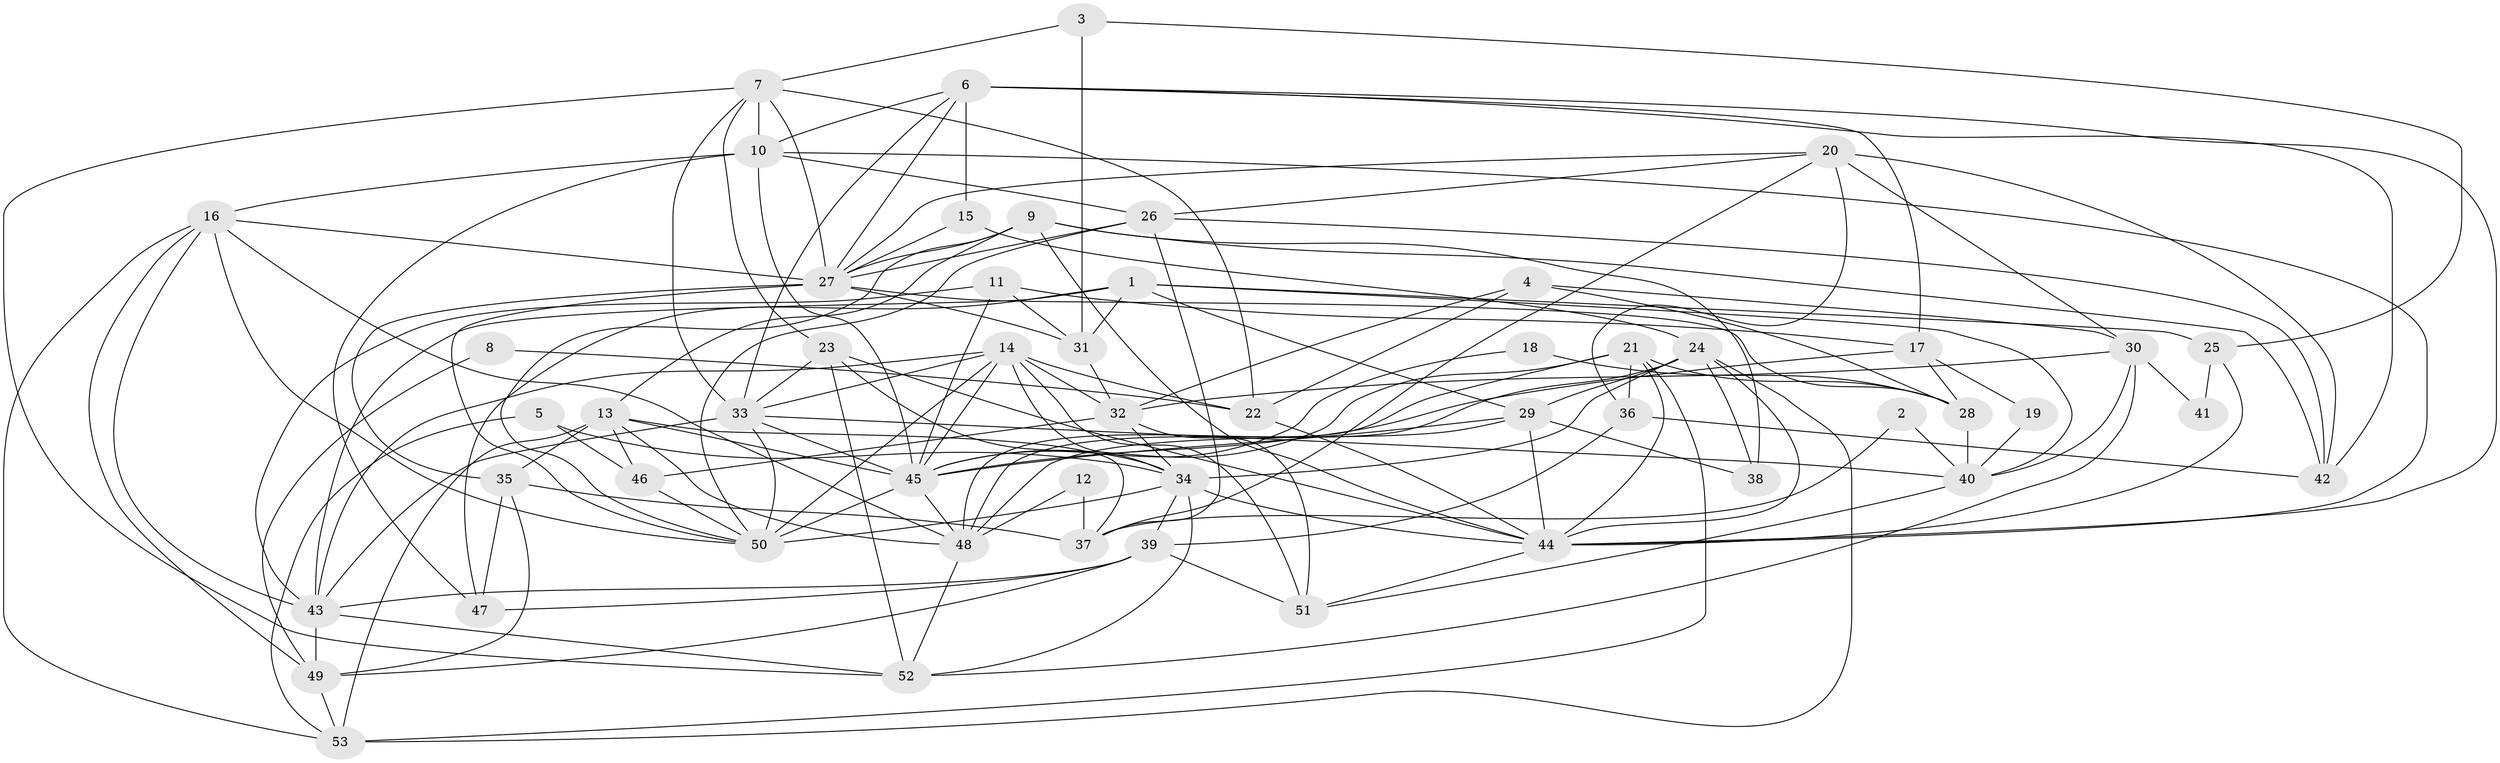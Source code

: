 // original degree distribution, {4: 0.29245283018867924, 5: 0.20754716981132076, 2: 0.11320754716981132, 3: 0.2641509433962264, 6: 0.09433962264150944, 7: 0.018867924528301886, 8: 0.009433962264150943}
// Generated by graph-tools (version 1.1) at 2025/50/03/09/25 03:50:12]
// undirected, 53 vertices, 150 edges
graph export_dot {
graph [start="1"]
  node [color=gray90,style=filled];
  1;
  2;
  3;
  4;
  5;
  6;
  7;
  8;
  9;
  10;
  11;
  12;
  13;
  14;
  15;
  16;
  17;
  18;
  19;
  20;
  21;
  22;
  23;
  24;
  25;
  26;
  27;
  28;
  29;
  30;
  31;
  32;
  33;
  34;
  35;
  36;
  37;
  38;
  39;
  40;
  41;
  42;
  43;
  44;
  45;
  46;
  47;
  48;
  49;
  50;
  51;
  52;
  53;
  1 -- 25 [weight=1.0];
  1 -- 29 [weight=1.0];
  1 -- 31 [weight=1.0];
  1 -- 40 [weight=1.0];
  1 -- 43 [weight=1.0];
  1 -- 47 [weight=1.0];
  2 -- 37 [weight=1.0];
  2 -- 40 [weight=1.0];
  3 -- 7 [weight=1.0];
  3 -- 25 [weight=1.0];
  3 -- 31 [weight=1.0];
  4 -- 22 [weight=1.0];
  4 -- 28 [weight=1.0];
  4 -- 30 [weight=1.0];
  4 -- 32 [weight=1.0];
  5 -- 34 [weight=1.0];
  5 -- 46 [weight=1.0];
  5 -- 53 [weight=1.0];
  6 -- 10 [weight=1.0];
  6 -- 15 [weight=1.0];
  6 -- 17 [weight=1.0];
  6 -- 27 [weight=1.0];
  6 -- 33 [weight=1.0];
  6 -- 42 [weight=1.0];
  6 -- 44 [weight=1.0];
  7 -- 10 [weight=1.0];
  7 -- 22 [weight=1.0];
  7 -- 23 [weight=1.0];
  7 -- 27 [weight=1.0];
  7 -- 33 [weight=1.0];
  7 -- 52 [weight=1.0];
  8 -- 22 [weight=1.0];
  8 -- 49 [weight=1.0];
  9 -- 13 [weight=1.0];
  9 -- 27 [weight=1.0];
  9 -- 38 [weight=1.0];
  9 -- 42 [weight=1.0];
  9 -- 44 [weight=1.0];
  9 -- 50 [weight=1.0];
  10 -- 16 [weight=1.0];
  10 -- 26 [weight=1.0];
  10 -- 44 [weight=1.0];
  10 -- 45 [weight=1.0];
  10 -- 47 [weight=1.0];
  11 -- 17 [weight=1.0];
  11 -- 31 [weight=1.0];
  11 -- 43 [weight=1.0];
  11 -- 45 [weight=1.0];
  12 -- 37 [weight=1.0];
  12 -- 48 [weight=2.0];
  13 -- 35 [weight=1.0];
  13 -- 37 [weight=1.0];
  13 -- 45 [weight=1.0];
  13 -- 46 [weight=1.0];
  13 -- 48 [weight=1.0];
  13 -- 53 [weight=1.0];
  14 -- 22 [weight=1.0];
  14 -- 32 [weight=1.0];
  14 -- 33 [weight=1.0];
  14 -- 34 [weight=1.0];
  14 -- 43 [weight=1.0];
  14 -- 45 [weight=1.0];
  14 -- 50 [weight=1.0];
  14 -- 51 [weight=1.0];
  15 -- 24 [weight=1.0];
  15 -- 27 [weight=1.0];
  16 -- 27 [weight=1.0];
  16 -- 43 [weight=1.0];
  16 -- 48 [weight=1.0];
  16 -- 49 [weight=1.0];
  16 -- 50 [weight=1.0];
  16 -- 53 [weight=1.0];
  17 -- 19 [weight=1.0];
  17 -- 28 [weight=1.0];
  17 -- 45 [weight=1.0];
  18 -- 28 [weight=1.0];
  18 -- 45 [weight=1.0];
  19 -- 40 [weight=1.0];
  20 -- 26 [weight=1.0];
  20 -- 27 [weight=1.0];
  20 -- 30 [weight=1.0];
  20 -- 36 [weight=1.0];
  20 -- 37 [weight=1.0];
  20 -- 42 [weight=1.0];
  21 -- 28 [weight=1.0];
  21 -- 36 [weight=1.0];
  21 -- 44 [weight=1.0];
  21 -- 45 [weight=1.0];
  21 -- 48 [weight=1.0];
  21 -- 53 [weight=1.0];
  22 -- 44 [weight=1.0];
  23 -- 33 [weight=1.0];
  23 -- 34 [weight=1.0];
  23 -- 44 [weight=1.0];
  23 -- 52 [weight=1.0];
  24 -- 29 [weight=1.0];
  24 -- 34 [weight=1.0];
  24 -- 38 [weight=1.0];
  24 -- 44 [weight=1.0];
  24 -- 48 [weight=1.0];
  24 -- 53 [weight=1.0];
  25 -- 41 [weight=1.0];
  25 -- 44 [weight=1.0];
  26 -- 27 [weight=1.0];
  26 -- 37 [weight=1.0];
  26 -- 42 [weight=1.0];
  26 -- 50 [weight=1.0];
  27 -- 28 [weight=1.0];
  27 -- 31 [weight=1.0];
  27 -- 35 [weight=1.0];
  27 -- 50 [weight=1.0];
  28 -- 40 [weight=2.0];
  29 -- 38 [weight=1.0];
  29 -- 44 [weight=1.0];
  29 -- 45 [weight=1.0];
  29 -- 48 [weight=1.0];
  30 -- 32 [weight=1.0];
  30 -- 40 [weight=1.0];
  30 -- 41 [weight=1.0];
  30 -- 52 [weight=1.0];
  31 -- 32 [weight=1.0];
  32 -- 34 [weight=1.0];
  32 -- 46 [weight=1.0];
  32 -- 51 [weight=1.0];
  33 -- 40 [weight=1.0];
  33 -- 43 [weight=1.0];
  33 -- 45 [weight=1.0];
  33 -- 50 [weight=1.0];
  34 -- 39 [weight=1.0];
  34 -- 44 [weight=1.0];
  34 -- 50 [weight=1.0];
  34 -- 52 [weight=1.0];
  35 -- 37 [weight=1.0];
  35 -- 47 [weight=1.0];
  35 -- 49 [weight=1.0];
  36 -- 39 [weight=1.0];
  36 -- 42 [weight=1.0];
  39 -- 43 [weight=2.0];
  39 -- 47 [weight=1.0];
  39 -- 49 [weight=1.0];
  39 -- 51 [weight=1.0];
  40 -- 51 [weight=1.0];
  43 -- 49 [weight=1.0];
  43 -- 52 [weight=1.0];
  44 -- 51 [weight=1.0];
  45 -- 48 [weight=1.0];
  45 -- 50 [weight=1.0];
  46 -- 50 [weight=1.0];
  48 -- 52 [weight=1.0];
  49 -- 53 [weight=1.0];
}
